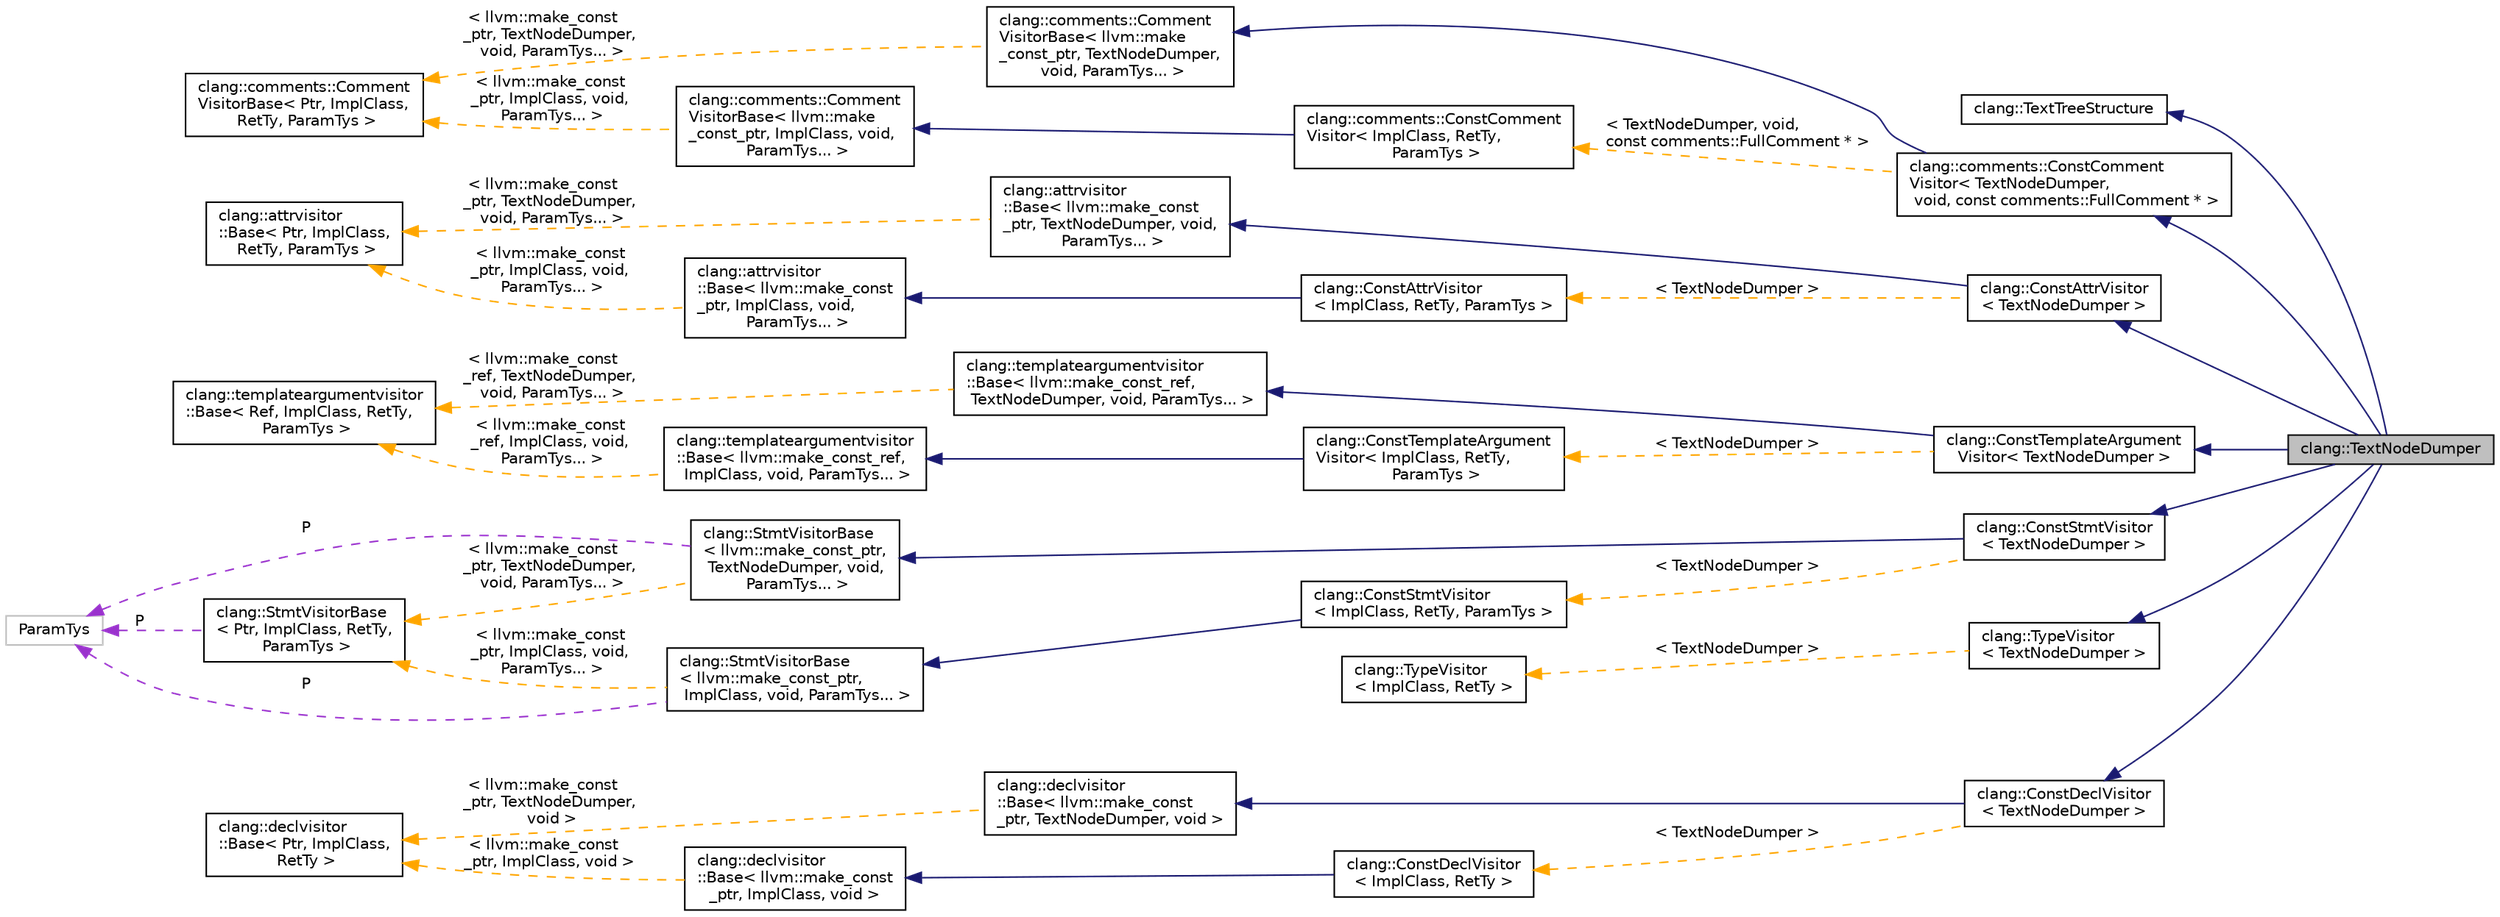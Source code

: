 digraph "clang::TextNodeDumper"
{
 // LATEX_PDF_SIZE
  bgcolor="transparent";
  edge [fontname="Helvetica",fontsize="10",labelfontname="Helvetica",labelfontsize="10"];
  node [fontname="Helvetica",fontsize="10",shape=record];
  rankdir="LR";
  Node1 [label="clang::TextNodeDumper",height=0.2,width=0.4,color="black", fillcolor="grey75", style="filled", fontcolor="black",tooltip=" "];
  Node2 -> Node1 [dir="back",color="midnightblue",fontsize="10",style="solid",fontname="Helvetica"];
  Node2 [label="clang::TextTreeStructure",height=0.2,width=0.4,color="black",URL="$classclang_1_1TextTreeStructure.html",tooltip=" "];
  Node3 -> Node1 [dir="back",color="midnightblue",fontsize="10",style="solid",fontname="Helvetica"];
  Node3 [label="clang::comments::ConstComment\lVisitor\< TextNodeDumper,\l void, const comments::FullComment * \>",height=0.2,width=0.4,color="black",URL="$classclang_1_1comments_1_1ConstCommentVisitor.html",tooltip=" "];
  Node4 -> Node3 [dir="back",color="midnightblue",fontsize="10",style="solid",fontname="Helvetica"];
  Node4 [label="clang::comments::Comment\lVisitorBase\< llvm::make\l_const_ptr, TextNodeDumper,\l void, ParamTys... \>",height=0.2,width=0.4,color="black",URL="$classclang_1_1comments_1_1CommentVisitorBase.html",tooltip=" "];
  Node5 -> Node4 [dir="back",color="orange",fontsize="10",style="dashed",label=" \< llvm::make_const\l_ptr, TextNodeDumper,\l void, ParamTys... \>" ,fontname="Helvetica"];
  Node5 [label="clang::comments::Comment\lVisitorBase\< Ptr, ImplClass,\l RetTy, ParamTys \>",height=0.2,width=0.4,color="black",URL="$classclang_1_1comments_1_1CommentVisitorBase.html",tooltip=" "];
  Node6 -> Node3 [dir="back",color="orange",fontsize="10",style="dashed",label=" \< TextNodeDumper, void,\l const comments::FullComment * \>" ,fontname="Helvetica"];
  Node6 [label="clang::comments::ConstComment\lVisitor\< ImplClass, RetTy,\l ParamTys \>",height=0.2,width=0.4,color="black",URL="$classclang_1_1comments_1_1ConstCommentVisitor.html",tooltip=" "];
  Node7 -> Node6 [dir="back",color="midnightblue",fontsize="10",style="solid",fontname="Helvetica"];
  Node7 [label="clang::comments::Comment\lVisitorBase\< llvm::make\l_const_ptr, ImplClass, void,\l ParamTys... \>",height=0.2,width=0.4,color="black",URL="$classclang_1_1comments_1_1CommentVisitorBase.html",tooltip=" "];
  Node5 -> Node7 [dir="back",color="orange",fontsize="10",style="dashed",label=" \< llvm::make_const\l_ptr, ImplClass, void,\l ParamTys... \>" ,fontname="Helvetica"];
  Node8 -> Node1 [dir="back",color="midnightblue",fontsize="10",style="solid",fontname="Helvetica"];
  Node8 [label="clang::ConstAttrVisitor\l\< TextNodeDumper \>",height=0.2,width=0.4,color="black",URL="$classclang_1_1ConstAttrVisitor.html",tooltip=" "];
  Node9 -> Node8 [dir="back",color="midnightblue",fontsize="10",style="solid",fontname="Helvetica"];
  Node9 [label="clang::attrvisitor\l::Base\< llvm::make_const\l_ptr, TextNodeDumper, void,\l ParamTys... \>",height=0.2,width=0.4,color="black",URL="$classclang_1_1attrvisitor_1_1Base.html",tooltip=" "];
  Node10 -> Node9 [dir="back",color="orange",fontsize="10",style="dashed",label=" \< llvm::make_const\l_ptr, TextNodeDumper,\l void, ParamTys... \>" ,fontname="Helvetica"];
  Node10 [label="clang::attrvisitor\l::Base\< Ptr, ImplClass,\l RetTy, ParamTys \>",height=0.2,width=0.4,color="black",URL="$classclang_1_1attrvisitor_1_1Base.html",tooltip="A simple visitor class that helps create attribute visitors."];
  Node11 -> Node8 [dir="back",color="orange",fontsize="10",style="dashed",label=" \< TextNodeDumper \>" ,fontname="Helvetica"];
  Node11 [label="clang::ConstAttrVisitor\l\< ImplClass, RetTy, ParamTys \>",height=0.2,width=0.4,color="black",URL="$classclang_1_1ConstAttrVisitor.html",tooltip="A simple visitor class that helps create attribute visitors."];
  Node12 -> Node11 [dir="back",color="midnightblue",fontsize="10",style="solid",fontname="Helvetica"];
  Node12 [label="clang::attrvisitor\l::Base\< llvm::make_const\l_ptr, ImplClass, void,\l ParamTys... \>",height=0.2,width=0.4,color="black",URL="$classclang_1_1attrvisitor_1_1Base.html",tooltip=" "];
  Node10 -> Node12 [dir="back",color="orange",fontsize="10",style="dashed",label=" \< llvm::make_const\l_ptr, ImplClass, void,\l ParamTys... \>" ,fontname="Helvetica"];
  Node13 -> Node1 [dir="back",color="midnightblue",fontsize="10",style="solid",fontname="Helvetica"];
  Node13 [label="clang::ConstTemplateArgument\lVisitor\< TextNodeDumper \>",height=0.2,width=0.4,color="black",URL="$classclang_1_1ConstTemplateArgumentVisitor.html",tooltip=" "];
  Node14 -> Node13 [dir="back",color="midnightblue",fontsize="10",style="solid",fontname="Helvetica"];
  Node14 [label="clang::templateargumentvisitor\l::Base\< llvm::make_const_ref,\l TextNodeDumper, void, ParamTys... \>",height=0.2,width=0.4,color="black",URL="$classclang_1_1templateargumentvisitor_1_1Base.html",tooltip=" "];
  Node15 -> Node14 [dir="back",color="orange",fontsize="10",style="dashed",label=" \< llvm::make_const\l_ref, TextNodeDumper,\l void, ParamTys... \>" ,fontname="Helvetica"];
  Node15 [label="clang::templateargumentvisitor\l::Base\< Ref, ImplClass, RetTy,\l ParamTys \>",height=0.2,width=0.4,color="black",URL="$classclang_1_1templateargumentvisitor_1_1Base.html",tooltip="A simple visitor class that helps create template argument visitors."];
  Node16 -> Node13 [dir="back",color="orange",fontsize="10",style="dashed",label=" \< TextNodeDumper \>" ,fontname="Helvetica"];
  Node16 [label="clang::ConstTemplateArgument\lVisitor\< ImplClass, RetTy,\l ParamTys \>",height=0.2,width=0.4,color="black",URL="$classclang_1_1ConstTemplateArgumentVisitor.html",tooltip="A simple visitor class that helps create template argument visitors."];
  Node17 -> Node16 [dir="back",color="midnightblue",fontsize="10",style="solid",fontname="Helvetica"];
  Node17 [label="clang::templateargumentvisitor\l::Base\< llvm::make_const_ref,\l ImplClass, void, ParamTys... \>",height=0.2,width=0.4,color="black",URL="$classclang_1_1templateargumentvisitor_1_1Base.html",tooltip=" "];
  Node15 -> Node17 [dir="back",color="orange",fontsize="10",style="dashed",label=" \< llvm::make_const\l_ref, ImplClass, void,\l ParamTys... \>" ,fontname="Helvetica"];
  Node18 -> Node1 [dir="back",color="midnightblue",fontsize="10",style="solid",fontname="Helvetica"];
  Node18 [label="clang::ConstStmtVisitor\l\< TextNodeDumper \>",height=0.2,width=0.4,color="black",URL="$classclang_1_1ConstStmtVisitor.html",tooltip=" "];
  Node19 -> Node18 [dir="back",color="midnightblue",fontsize="10",style="solid",fontname="Helvetica"];
  Node19 [label="clang::StmtVisitorBase\l\< llvm::make_const_ptr,\l TextNodeDumper, void,\l ParamTys... \>",height=0.2,width=0.4,color="black",URL="$classclang_1_1StmtVisitorBase.html",tooltip=" "];
  Node20 -> Node19 [dir="back",color="darkorchid3",fontsize="10",style="dashed",label=" P" ,fontname="Helvetica"];
  Node20 [label="ParamTys",height=0.2,width=0.4,color="grey75",tooltip=" "];
  Node21 -> Node19 [dir="back",color="orange",fontsize="10",style="dashed",label=" \< llvm::make_const\l_ptr, TextNodeDumper,\l void, ParamTys... \>" ,fontname="Helvetica"];
  Node21 [label="clang::StmtVisitorBase\l\< Ptr, ImplClass, RetTy,\l ParamTys \>",height=0.2,width=0.4,color="black",URL="$classclang_1_1StmtVisitorBase.html",tooltip="StmtVisitorBase - This class implements a simple visitor for Stmt subclasses."];
  Node20 -> Node21 [dir="back",color="darkorchid3",fontsize="10",style="dashed",label=" P" ,fontname="Helvetica"];
  Node22 -> Node18 [dir="back",color="orange",fontsize="10",style="dashed",label=" \< TextNodeDumper \>" ,fontname="Helvetica"];
  Node22 [label="clang::ConstStmtVisitor\l\< ImplClass, RetTy, ParamTys \>",height=0.2,width=0.4,color="black",URL="$classclang_1_1ConstStmtVisitor.html",tooltip="ConstStmtVisitor - This class implements a simple visitor for Stmt subclasses."];
  Node23 -> Node22 [dir="back",color="midnightblue",fontsize="10",style="solid",fontname="Helvetica"];
  Node23 [label="clang::StmtVisitorBase\l\< llvm::make_const_ptr,\l ImplClass, void, ParamTys... \>",height=0.2,width=0.4,color="black",URL="$classclang_1_1StmtVisitorBase.html",tooltip=" "];
  Node20 -> Node23 [dir="back",color="darkorchid3",fontsize="10",style="dashed",label=" P" ,fontname="Helvetica"];
  Node21 -> Node23 [dir="back",color="orange",fontsize="10",style="dashed",label=" \< llvm::make_const\l_ptr, ImplClass, void,\l ParamTys... \>" ,fontname="Helvetica"];
  Node24 -> Node1 [dir="back",color="midnightblue",fontsize="10",style="solid",fontname="Helvetica"];
  Node24 [label="clang::TypeVisitor\l\< TextNodeDumper \>",height=0.2,width=0.4,color="black",URL="$classclang_1_1TypeVisitor.html",tooltip=" "];
  Node25 -> Node24 [dir="back",color="orange",fontsize="10",style="dashed",label=" \< TextNodeDumper \>" ,fontname="Helvetica"];
  Node25 [label="clang::TypeVisitor\l\< ImplClass, RetTy \>",height=0.2,width=0.4,color="black",URL="$classclang_1_1TypeVisitor.html",tooltip="An operation on a type."];
  Node26 -> Node1 [dir="back",color="midnightblue",fontsize="10",style="solid",fontname="Helvetica"];
  Node26 [label="clang::ConstDeclVisitor\l\< TextNodeDumper \>",height=0.2,width=0.4,color="black",URL="$classclang_1_1ConstDeclVisitor.html",tooltip=" "];
  Node27 -> Node26 [dir="back",color="midnightblue",fontsize="10",style="solid",fontname="Helvetica"];
  Node27 [label="clang::declvisitor\l::Base\< llvm::make_const\l_ptr, TextNodeDumper, void \>",height=0.2,width=0.4,color="black",URL="$classclang_1_1declvisitor_1_1Base.html",tooltip=" "];
  Node28 -> Node27 [dir="back",color="orange",fontsize="10",style="dashed",label=" \< llvm::make_const\l_ptr, TextNodeDumper,\l void \>" ,fontname="Helvetica"];
  Node28 [label="clang::declvisitor\l::Base\< Ptr, ImplClass,\l RetTy \>",height=0.2,width=0.4,color="black",URL="$classclang_1_1declvisitor_1_1Base.html",tooltip="A simple visitor class that helps create declaration visitors."];
  Node29 -> Node26 [dir="back",color="orange",fontsize="10",style="dashed",label=" \< TextNodeDumper \>" ,fontname="Helvetica"];
  Node29 [label="clang::ConstDeclVisitor\l\< ImplClass, RetTy \>",height=0.2,width=0.4,color="black",URL="$classclang_1_1ConstDeclVisitor.html",tooltip="A simple visitor class that helps create declaration visitors."];
  Node30 -> Node29 [dir="back",color="midnightblue",fontsize="10",style="solid",fontname="Helvetica"];
  Node30 [label="clang::declvisitor\l::Base\< llvm::make_const\l_ptr, ImplClass, void \>",height=0.2,width=0.4,color="black",URL="$classclang_1_1declvisitor_1_1Base.html",tooltip=" "];
  Node28 -> Node30 [dir="back",color="orange",fontsize="10",style="dashed",label=" \< llvm::make_const\l_ptr, ImplClass, void \>" ,fontname="Helvetica"];
}
